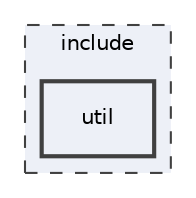 digraph "/Users/runner/work/chess/chess/include/util"
{
 // LATEX_PDF_SIZE
  bgcolor="transparent";
  edge [fontname="Helvetica",fontsize="10",labelfontname="Helvetica",labelfontsize="10"];
  node [fontname="Helvetica",fontsize="10",shape=record];
  compound=true
  subgraph clusterdir_d44c64559bbebec7f509842c48db8b23 {
    graph [ bgcolor="#edf0f7", pencolor="grey25", style="filled,dashed,", label="include", fontname="Helvetica", fontsize="10", URL="dir_d44c64559bbebec7f509842c48db8b23.html"]
  dir_586ad3c2f85d776b984733890d824e3e [shape=box, label="util", style="filled,bold,", fillcolor="#edf0f7", color="grey25", URL="dir_586ad3c2f85d776b984733890d824e3e.html"];
  }
}
